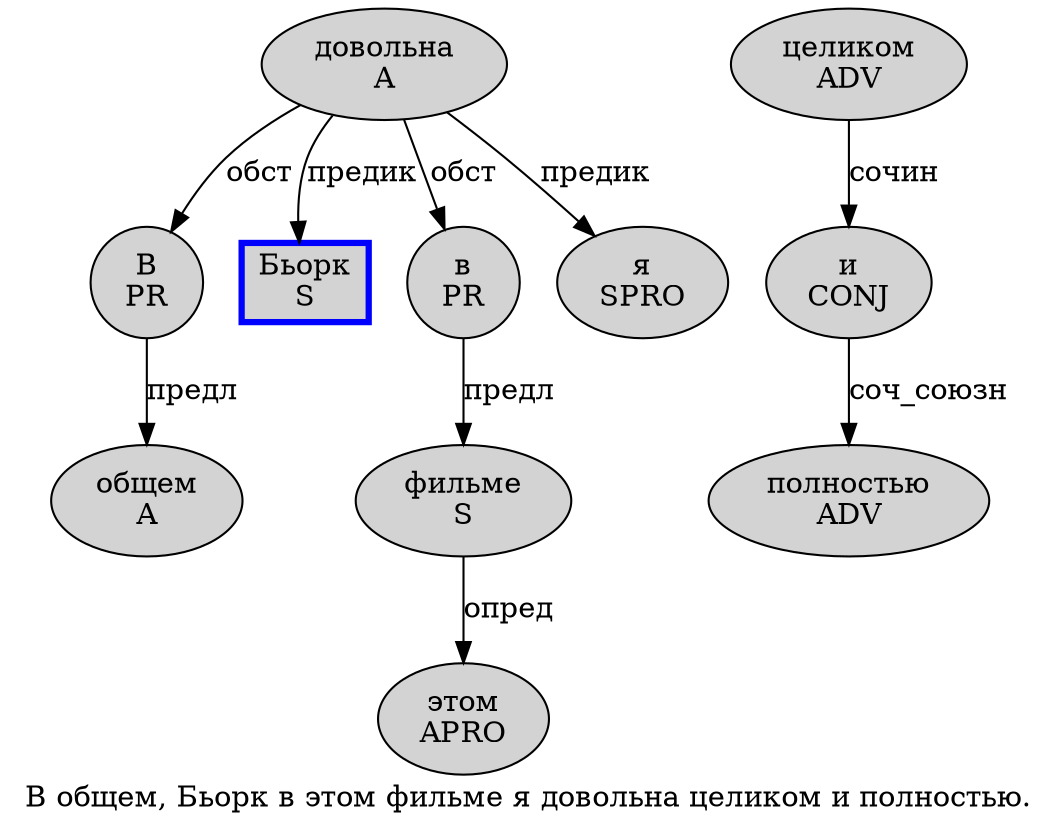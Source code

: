 digraph SENTENCE_553 {
	graph [label="В общем, Бьорк в этом фильме я довольна целиком и полностью."]
	node [style=filled]
		0 [label="В
PR" color="" fillcolor=lightgray penwidth=1 shape=ellipse]
		1 [label="общем
A" color="" fillcolor=lightgray penwidth=1 shape=ellipse]
		3 [label="Бьорк
S" color=blue fillcolor=lightgray penwidth=3 shape=box]
		4 [label="в
PR" color="" fillcolor=lightgray penwidth=1 shape=ellipse]
		5 [label="этом
APRO" color="" fillcolor=lightgray penwidth=1 shape=ellipse]
		6 [label="фильме
S" color="" fillcolor=lightgray penwidth=1 shape=ellipse]
		7 [label="я
SPRO" color="" fillcolor=lightgray penwidth=1 shape=ellipse]
		8 [label="довольна
A" color="" fillcolor=lightgray penwidth=1 shape=ellipse]
		9 [label="целиком
ADV" color="" fillcolor=lightgray penwidth=1 shape=ellipse]
		10 [label="и
CONJ" color="" fillcolor=lightgray penwidth=1 shape=ellipse]
		11 [label="полностью
ADV" color="" fillcolor=lightgray penwidth=1 shape=ellipse]
			8 -> 0 [label="обст"]
			8 -> 3 [label="предик"]
			8 -> 4 [label="обст"]
			8 -> 7 [label="предик"]
			0 -> 1 [label="предл"]
			4 -> 6 [label="предл"]
			6 -> 5 [label="опред"]
			10 -> 11 [label="соч_союзн"]
			9 -> 10 [label="сочин"]
}